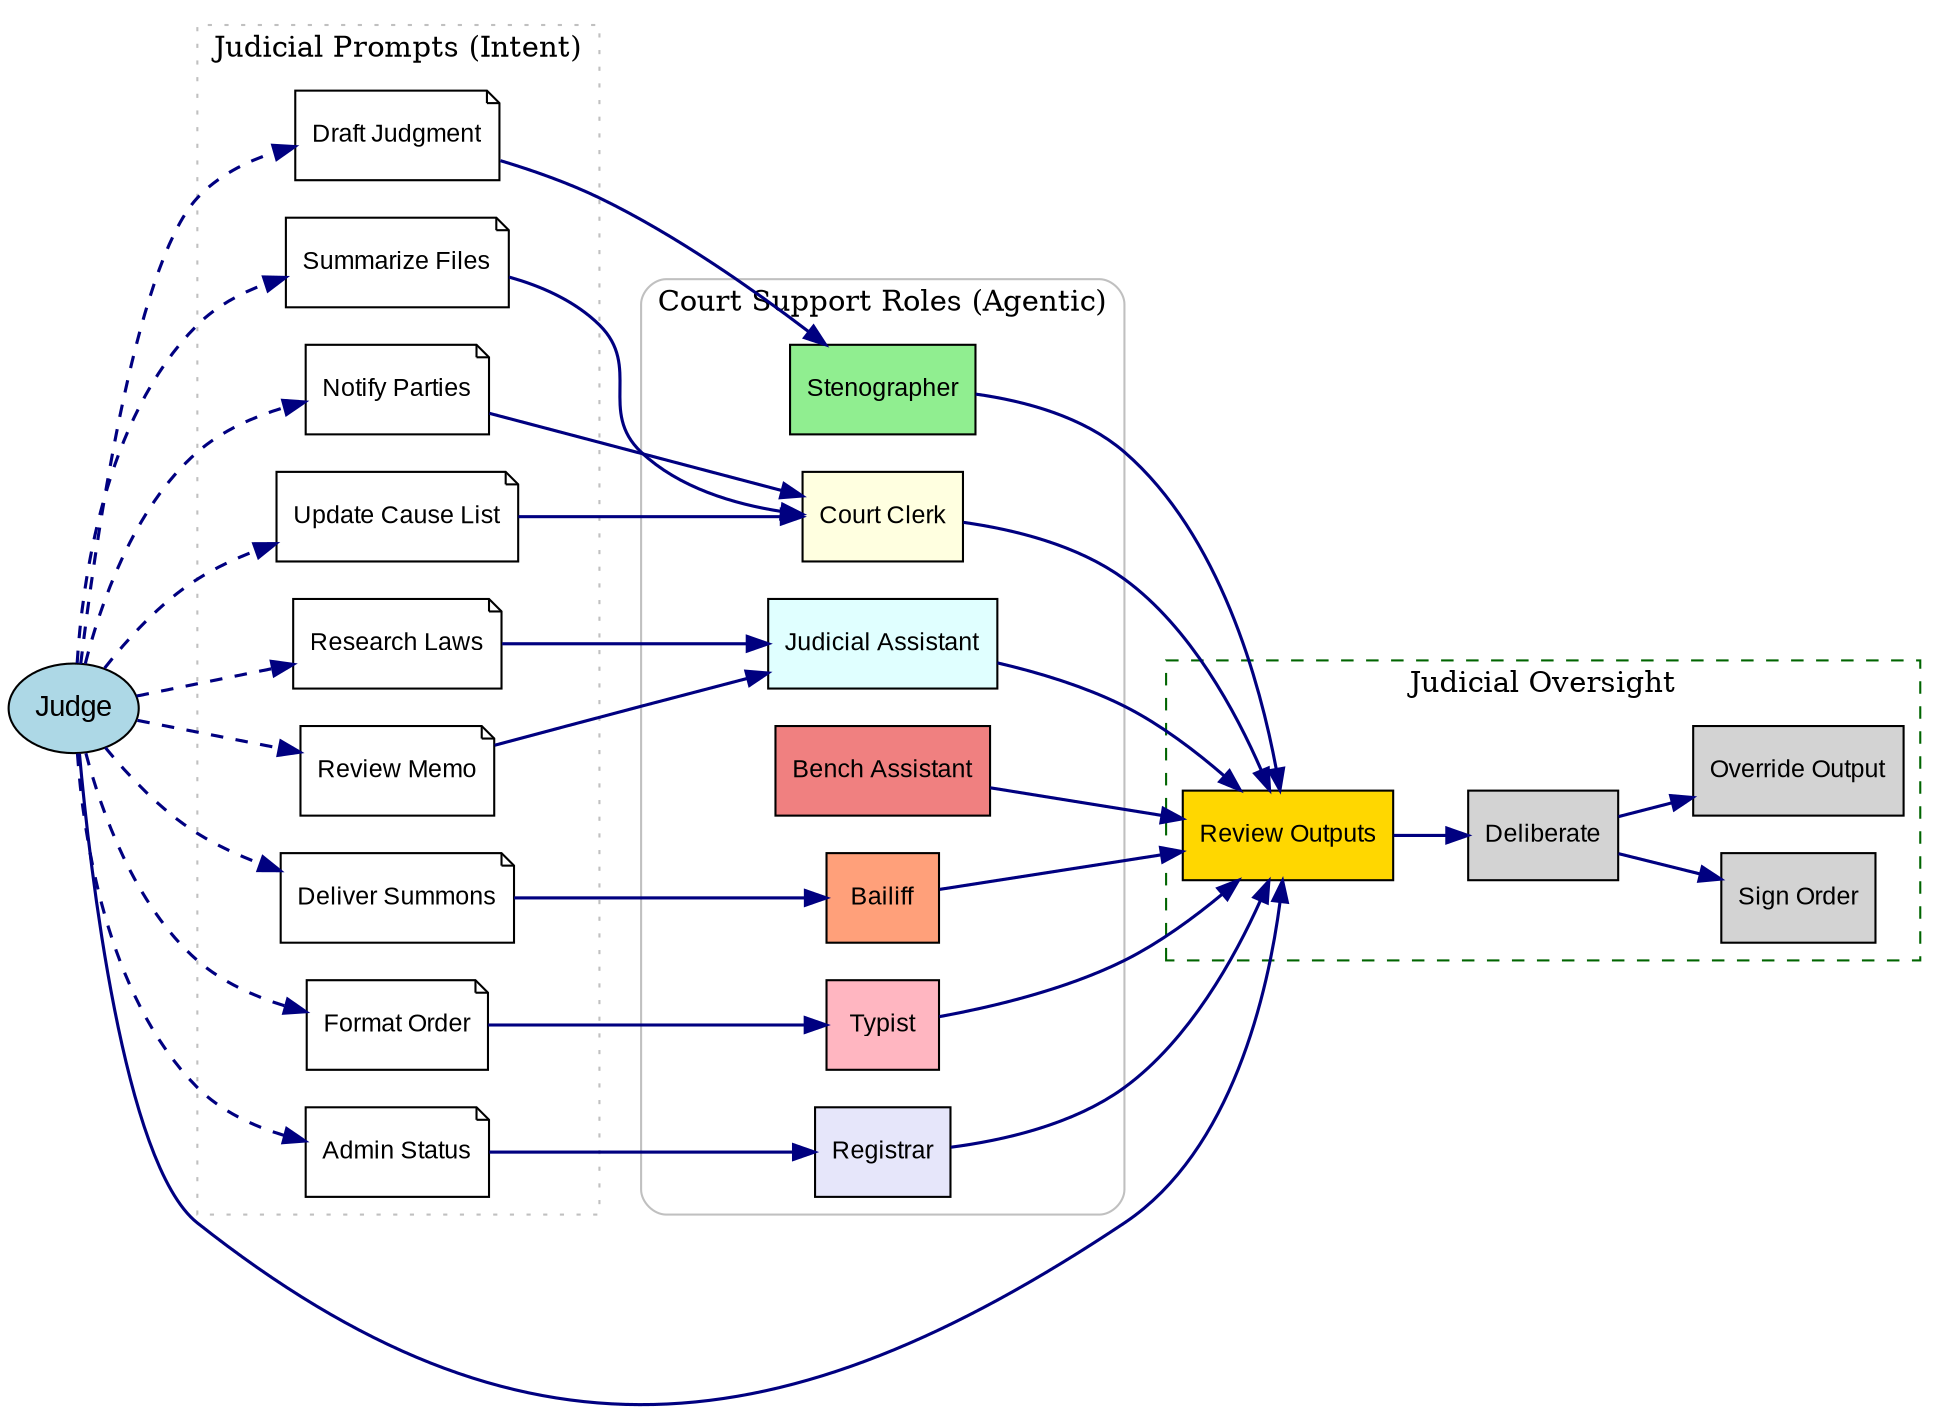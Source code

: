digraph JudgeSupportAgentic_Abstract {
    rankdir=LR;
    bgcolor="white";
    node [shape=box, style=filled, fontsize=12, fontname="Arial", height=0.6];
    edge [color="navy", penwidth=1.5];

    // Central Node
    Judge [shape=ellipse, fillcolor="lightblue", fontsize=14, label="Judge"];

    // Prompt Layer (abstracted)
    subgraph cluster_Prompts {
        label="Judicial Prompts (Intent)";
        style=dotted;
        color="gray";
        "Research Laws" [shape=note, fillcolor="white"];
        "Summarize Files" [shape=note, fillcolor="white"];
        "Draft Judgment" [shape=note, fillcolor="white"];
        "Notify Parties" [shape=note, fillcolor="white"];
        "Format Order" [shape=note, fillcolor="white"];
        "Update Cause List" [shape=note, fillcolor="white"];
        "Admin Status" [shape=note, fillcolor="white"];
        "Review Memo" [shape=note, fillcolor="white"];
        "Deliver Summons" [shape=note, fillcolor="white"];
    }

    // Role Clusters (abstracted agents)
    subgraph cluster_AgentRoles {
        label="Court Support Roles (Agentic)";
        style=rounded;
        color="gray";
        fontcolor="black";

        Clerk [fillcolor="lightyellow", label="Court Clerk"];
        Stenographer [fillcolor="lightgreen", label="Stenographer"];
        Typist [fillcolor="lightpink", label="Typist"];
        BenchAssistant [fillcolor="lightcoral", label="Bench Assistant"];
        JudicialAssistant [fillcolor="lightcyan", label="Judicial Assistant"];
        Bailiff [fillcolor="lightsalmon", label="Bailiff"];
        Registrar [fillcolor="lavender", label="Registrar"];
    }

    // Review Layer
    subgraph cluster_JudgeLayer {
        label="Judicial Oversight";
        style=dashed;
        color="darkgreen";

        "Review Outputs" [fillcolor="gold", shape=box];
        "Deliberate" [fillcolor="lightgray", shape=box];
        "Sign Order" [fillcolor="lightgray", shape=box];
        "Override" [fillcolor="lightgray", label="Override Output"];
    }

    // Prompt to Agent
    "Research Laws"     -> JudicialAssistant;
    "Summarize Files"   -> Clerk;
    "Draft Judgment"    -> Stenographer;
    "Notify Parties"    -> Clerk;
    "Format Order"      -> Typist;
    "Update Cause List" -> Clerk;
    "Admin Status"      -> Registrar;
    "Review Memo"       -> JudicialAssistant;
    "Deliver Summons"   -> Bailiff;

    // Agents to Review Layer
    Clerk             -> "Review Outputs";
    Stenographer      -> "Review Outputs";
    Typist            -> "Review Outputs";
    BenchAssistant    -> "Review Outputs";
    JudicialAssistant -> "Review Outputs";
    Bailiff           -> "Review Outputs";
    Registrar         -> "Review Outputs";

    // Review Flow
    Judge -> "Review Outputs";
    "Review Outputs" -> "Deliberate";
    "Deliberate" -> "Sign Order";
    "Deliberate" -> "Override";

    // Optional: Judge initiates prompts (dashed)
    Judge -> {
        "Research Laws", "Summarize Files", "Draft Judgment", "Notify Parties",
        "Format Order", "Update Cause List", "Admin Status", "Review Memo", "Deliver Summons"
    } [style=dashed];
}
